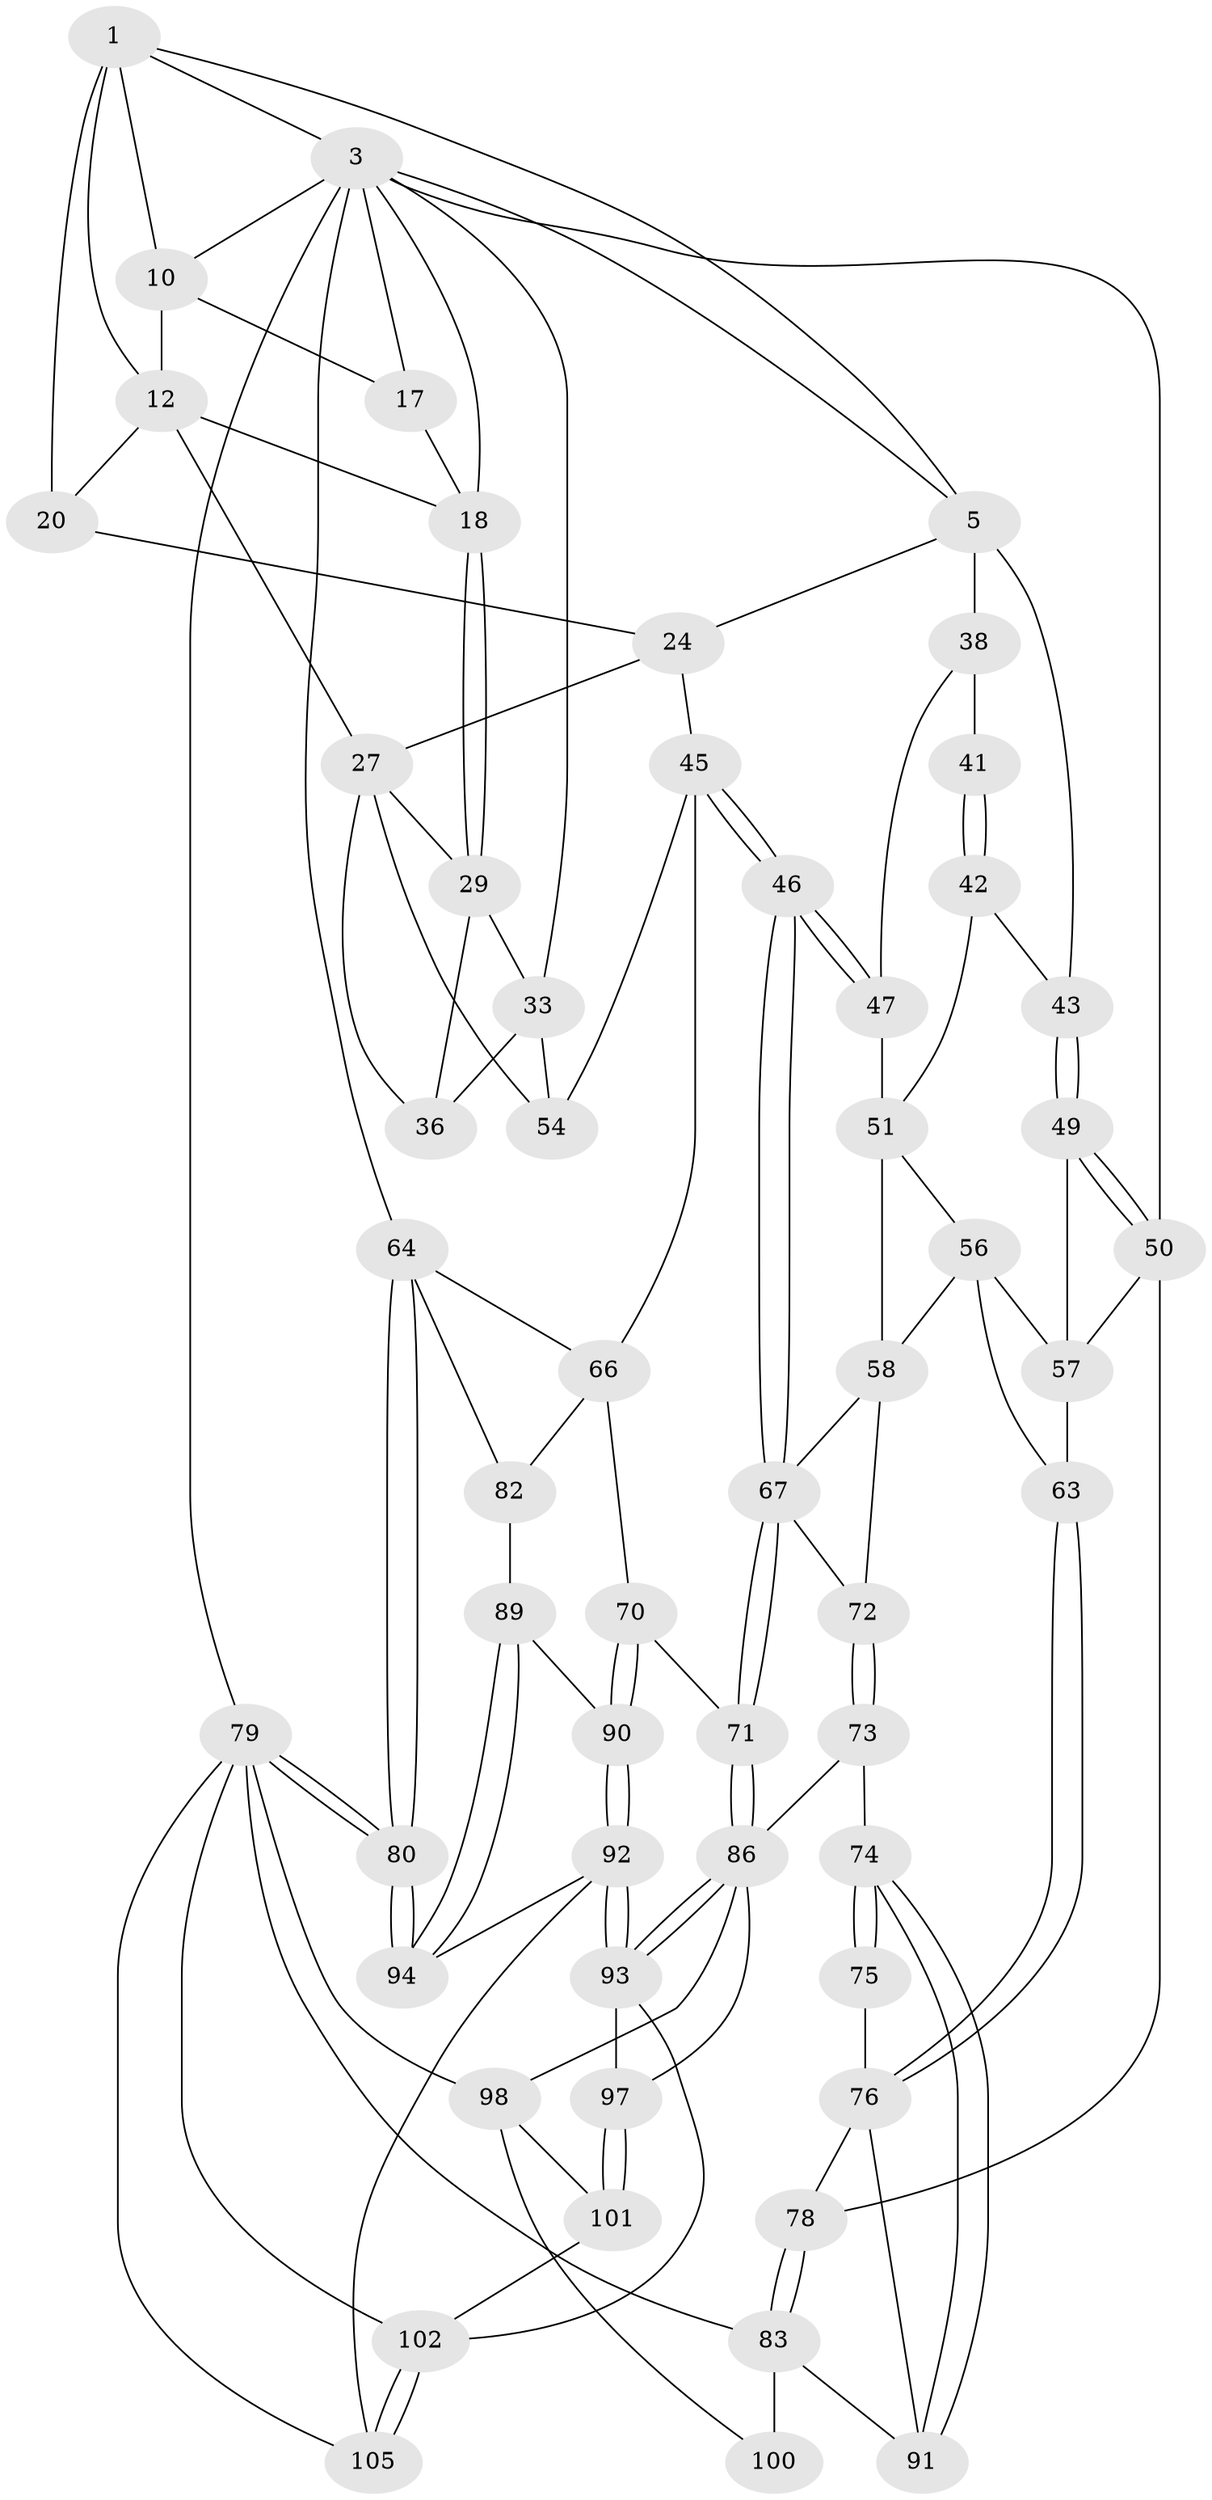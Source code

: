 // original degree distribution, {3: 0.017857142857142856, 4: 0.23214285714285715, 6: 0.21428571428571427, 5: 0.5357142857142857}
// Generated by graph-tools (version 1.1) at 2025/17/03/09/25 04:17:06]
// undirected, 56 vertices, 126 edges
graph export_dot {
graph [start="1"]
  node [color=gray90,style=filled];
  1 [pos="+0.6440227883200946+0",super="+2+7"];
  3 [pos="+1+0",super="+4+14"];
  5 [pos="+0+0",super="+40+6"];
  10 [pos="+0.838875351685206+0",super="+11"];
  12 [pos="+0.7683476877536579+0.06359666728370504",super="+22"];
  17 [pos="+0.8364592810362516+0.08874352517391904"];
  18 [pos="+0.8778885583205585+0.14865641063987545",super="+19"];
  20 [pos="+0.6757696239756917+0.10009811509680462",super="+21"];
  24 [pos="+0.6197712596225083+0.28119200149620843",super="+25"];
  27 [pos="+0.7526975890577547+0.1652120965521966",super="+28+31"];
  29 [pos="+0.8854767223234257+0.17490548423506455",super="+30"];
  33 [pos="+1+0.3281238602563612",super="+34"];
  36 [pos="+0.828240170246509+0.27368158924250174"];
  38 [pos="+0.33216750299100045+0.18633674147291057",super="+39+44"];
  41 [pos="+0.16169985539076917+0.3337486860513303"];
  42 [pos="+0.14621101461534908+0.3764660345123025"];
  43 [pos="+0.06562420825795735+0.3288234594294773"];
  45 [pos="+0.509626530585637+0.4683140712571235",super="+55"];
  46 [pos="+0.4933208937970201+0.49652086517192495"];
  47 [pos="+0.35632552629131825+0.3662734161070733",super="+48"];
  49 [pos="+0+0.40819597515547495"];
  50 [pos="+0+0.4152803558695933",super="+62"];
  51 [pos="+0.2213430356124049+0.42984555293764704",super="+53+52"];
  54 [pos="+0.790348272330087+0.4192472680581242"];
  56 [pos="+0.15215089077040728+0.40168216885862235",super="+60"];
  57 [pos="+0.053779780310770534+0.4396043858414336",super="+61"];
  58 [pos="+0.25511875433109127+0.48648078110777865",super="+59"];
  63 [pos="+0.08463685565102597+0.5447805235259577"];
  64 [pos="+1+0.6346727119265183",super="+65"];
  66 [pos="+0.7880380927304927+0.4721097636021606",super="+69"];
  67 [pos="+0.4923795228498786+0.5011622612382038",super="+68"];
  70 [pos="+0.6214637251060853+0.6045747097619124"];
  71 [pos="+0.5050895199441916+0.5586937553467448"];
  72 [pos="+0.23535564222527453+0.6058448363603551"];
  73 [pos="+0.23711843722936013+0.6815098094869779"];
  74 [pos="+0.21199536538262329+0.6849209649762349"];
  75 [pos="+0.09804141763030474+0.5956741383346318"];
  76 [pos="+0.08035888253236656+0.5557065582522006",super="+77"];
  78 [pos="+0+0.6138947913627425"];
  79 [pos="+1+1",super="+85"];
  80 [pos="+1+0.7481914000290878"];
  82 [pos="+0.8343988309111282+0.673723321782107"];
  83 [pos="+0+1",super="+95+84"];
  86 [pos="+0.47183487389871787+0.614440189679594",super="+87"];
  89 [pos="+0.806422534634008+0.7106059252425568"];
  90 [pos="+0.7012378180164255+0.7836954974850004"];
  91 [pos="+0.10418870033277478+0.7482278187128717"];
  92 [pos="+0.6936681998539237+0.8115410154742456",super="+104"];
  93 [pos="+0.5315549724270718+0.7605089175367085",super="+96"];
  94 [pos="+0.896600913626827+0.8413751453650734"];
  97 [pos="+0.4012335732142044+0.8009270132207078"];
  98 [pos="+0.2582501335514508+0.8631833591896987",super="+99"];
  100 [pos="+0.12572907746041304+0.8375016123217756"];
  101 [pos="+0.3715804371852414+0.8590727134792633"];
  102 [pos="+0.505383554724448+0.8515629273363859",super="+103"];
  105 [pos="+0.6063890645509074+0.9388172249118306",super="+111"];
  1 -- 10;
  1 -- 3;
  1 -- 12;
  1 -- 20 [weight=2];
  1 -- 5;
  3 -- 79 [weight=2];
  3 -- 5;
  3 -- 50;
  3 -- 64;
  3 -- 17;
  3 -- 18;
  3 -- 33;
  3 -- 10;
  5 -- 43;
  5 -- 38 [weight=2];
  5 -- 24;
  10 -- 17;
  10 -- 12;
  12 -- 18;
  12 -- 27;
  12 -- 20;
  17 -- 18;
  18 -- 29;
  18 -- 29;
  20 -- 24;
  24 -- 45;
  24 -- 27;
  27 -- 36;
  27 -- 54;
  27 -- 29;
  29 -- 33;
  29 -- 36;
  33 -- 54;
  33 -- 36;
  38 -- 41 [weight=2];
  38 -- 47;
  41 -- 42;
  41 -- 42;
  42 -- 43;
  42 -- 51;
  43 -- 49;
  43 -- 49;
  45 -- 46;
  45 -- 46;
  45 -- 66;
  45 -- 54;
  46 -- 47;
  46 -- 47;
  46 -- 67;
  46 -- 67;
  47 -- 51 [weight=2];
  49 -- 50;
  49 -- 50;
  49 -- 57;
  50 -- 57;
  50 -- 78;
  51 -- 58;
  51 -- 56;
  56 -- 57;
  56 -- 58;
  56 -- 63;
  57 -- 63;
  58 -- 67;
  58 -- 72;
  63 -- 76;
  63 -- 76;
  64 -- 80;
  64 -- 80;
  64 -- 66;
  64 -- 82;
  66 -- 82;
  66 -- 70;
  67 -- 71;
  67 -- 71;
  67 -- 72;
  70 -- 71;
  70 -- 90;
  70 -- 90;
  71 -- 86;
  71 -- 86;
  72 -- 73;
  72 -- 73;
  73 -- 74;
  73 -- 86;
  74 -- 75;
  74 -- 75;
  74 -- 91;
  74 -- 91;
  75 -- 76 [weight=2];
  76 -- 91;
  76 -- 78;
  78 -- 83;
  78 -- 83;
  79 -- 80;
  79 -- 80;
  79 -- 105;
  79 -- 98;
  79 -- 83 [weight=2];
  79 -- 102;
  80 -- 94;
  80 -- 94;
  82 -- 89;
  83 -- 91;
  83 -- 100 [weight=2];
  86 -- 93;
  86 -- 93;
  86 -- 98;
  86 -- 97;
  89 -- 90;
  89 -- 94;
  89 -- 94;
  90 -- 92;
  90 -- 92;
  92 -- 93;
  92 -- 93;
  92 -- 105 [weight=2];
  92 -- 94;
  93 -- 97;
  93 -- 102;
  97 -- 101;
  97 -- 101;
  98 -- 101;
  98 -- 100;
  101 -- 102;
  102 -- 105 [weight=2];
  102 -- 105;
}
